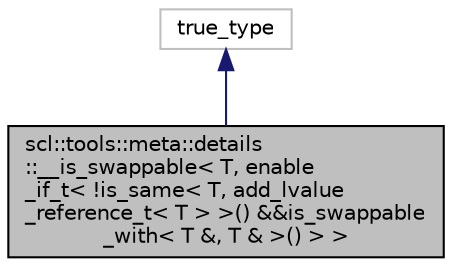 digraph "scl::tools::meta::details::__is_swappable&lt; T, enable_if_t&lt; !is_same&lt; T, add_lvalue_reference_t&lt; T &gt; &gt;() &amp;&amp;is_swappable_with&lt; T &amp;, T &amp; &gt;() &gt; &gt;"
{
  edge [fontname="Helvetica",fontsize="10",labelfontname="Helvetica",labelfontsize="10"];
  node [fontname="Helvetica",fontsize="10",shape=record];
  Node2 [label="scl::tools::meta::details\l::__is_swappable\< T, enable\l_if_t\< !is_same\< T, add_lvalue\l_reference_t\< T \> \>() &&is_swappable\l_with\< T &, T & \>() \> \>",height=0.2,width=0.4,color="black", fillcolor="grey75", style="filled", fontcolor="black"];
  Node3 -> Node2 [dir="back",color="midnightblue",fontsize="10",style="solid",fontname="Helvetica"];
  Node3 [label="true_type",height=0.2,width=0.4,color="grey75", fillcolor="white", style="filled"];
}
